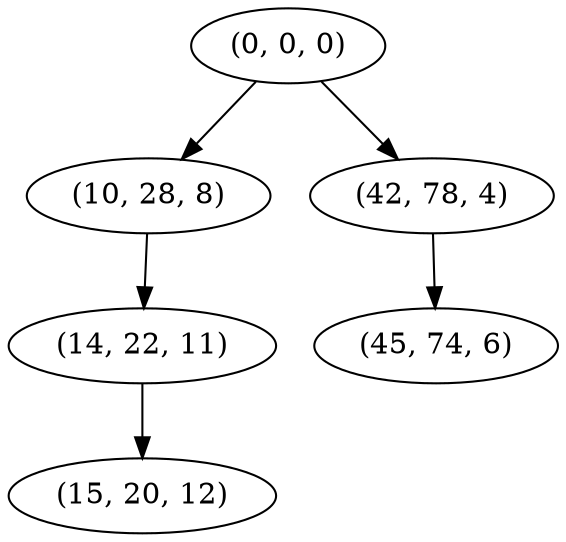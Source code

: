 digraph tree {
    "(0, 0, 0)";
    "(10, 28, 8)";
    "(14, 22, 11)";
    "(15, 20, 12)";
    "(42, 78, 4)";
    "(45, 74, 6)";
    "(0, 0, 0)" -> "(10, 28, 8)";
    "(0, 0, 0)" -> "(42, 78, 4)";
    "(10, 28, 8)" -> "(14, 22, 11)";
    "(14, 22, 11)" -> "(15, 20, 12)";
    "(42, 78, 4)" -> "(45, 74, 6)";
}

